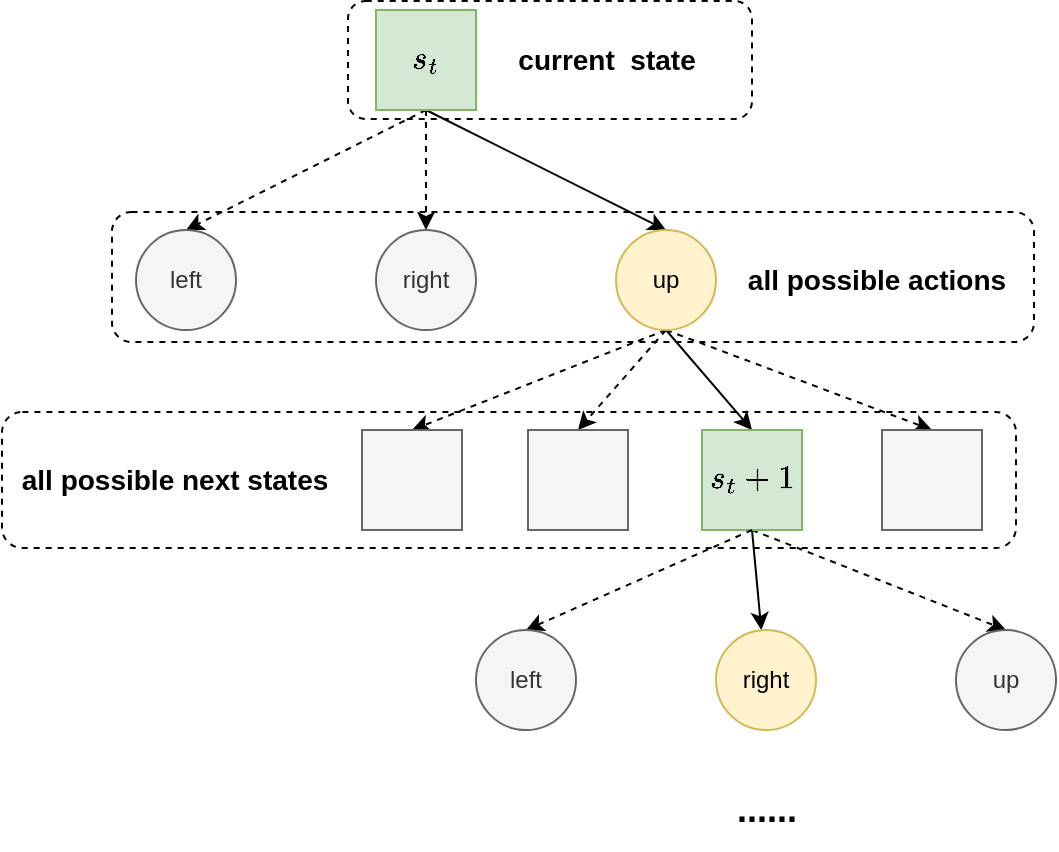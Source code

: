 <mxfile version="20.3.2" type="github">
  <diagram name="Page-1" id="c7558073-3199-34d8-9f00-42111426c3f3">
    <mxGraphModel dx="1422" dy="706" grid="0" gridSize="10" guides="1" tooltips="1" connect="1" arrows="1" fold="1" page="1" pageScale="1" pageWidth="826" pageHeight="1169" background="none" math="1" shadow="0">
      <root>
        <mxCell id="0" />
        <mxCell id="1" parent="0" />
        <mxCell id="JVF-Px1hvEmyVSiRKnjN-28" value="" style="rounded=1;whiteSpace=wrap;html=1;fontSize=14;dashed=1;" vertex="1" parent="1">
          <mxGeometry x="133" y="301" width="507" height="68" as="geometry" />
        </mxCell>
        <mxCell id="JVF-Px1hvEmyVSiRKnjN-26" value="" style="rounded=1;whiteSpace=wrap;html=1;fontSize=14;dashed=1;" vertex="1" parent="1">
          <mxGeometry x="188" y="201" width="461" height="65" as="geometry" />
        </mxCell>
        <mxCell id="JVF-Px1hvEmyVSiRKnjN-25" value="" style="rounded=1;whiteSpace=wrap;html=1;fontSize=14;dashed=1;" vertex="1" parent="1">
          <mxGeometry x="306" y="95.5" width="202" height="59" as="geometry" />
        </mxCell>
        <mxCell id="JVF-Px1hvEmyVSiRKnjN-5" style="rounded=0;orthogonalLoop=1;jettySize=auto;html=1;exitX=0.5;exitY=1;exitDx=0;exitDy=0;entryX=0.5;entryY=0;entryDx=0;entryDy=0;fontColor=#000000;dashed=1;" edge="1" parent="1" source="zkffmiZ-FGB0GbmPAIfi-98" target="JVF-Px1hvEmyVSiRKnjN-2">
          <mxGeometry relative="1" as="geometry" />
        </mxCell>
        <mxCell id="JVF-Px1hvEmyVSiRKnjN-6" style="edgeStyle=none;rounded=0;orthogonalLoop=1;jettySize=auto;html=1;exitX=0.5;exitY=1;exitDx=0;exitDy=0;fontColor=#000000;dashed=1;" edge="1" parent="1" source="zkffmiZ-FGB0GbmPAIfi-98" target="JVF-Px1hvEmyVSiRKnjN-3">
          <mxGeometry relative="1" as="geometry" />
        </mxCell>
        <mxCell id="JVF-Px1hvEmyVSiRKnjN-7" style="edgeStyle=none;rounded=0;orthogonalLoop=1;jettySize=auto;html=1;exitX=0.5;exitY=1;exitDx=0;exitDy=0;entryX=0.5;entryY=0;entryDx=0;entryDy=0;fontColor=#000000;" edge="1" parent="1" source="zkffmiZ-FGB0GbmPAIfi-98" target="JVF-Px1hvEmyVSiRKnjN-4">
          <mxGeometry relative="1" as="geometry" />
        </mxCell>
        <mxCell id="zkffmiZ-FGB0GbmPAIfi-98" value="&lt;span style=&quot;font-family: SFMono-Regular, Menlo, Monaco, Consolas, &amp;quot;Liberation Mono&amp;quot;, &amp;quot;Courier New&amp;quot;, monospace; font-size: 14px; text-align: left; background-color: rgb(255, 255, 255);&quot;&gt;$$s_t$$&lt;/span&gt;" style="whiteSpace=wrap;html=1;aspect=fixed;fillColor=#d5e8d4;strokeColor=#82b366;" parent="1" vertex="1">
          <mxGeometry x="320" y="100" width="50" height="50" as="geometry" />
        </mxCell>
        <mxCell id="JVF-Px1hvEmyVSiRKnjN-1" value="&lt;b&gt;&lt;font style=&quot;font-size: 14px;&quot;&gt;current&amp;nbsp; state&lt;/font&gt;&lt;/b&gt;" style="text;html=1;resizable=0;autosize=1;align=center;verticalAlign=middle;points=[];fillColor=none;strokeColor=none;rounded=0;fontColor=#000000;" vertex="1" parent="1">
          <mxGeometry x="380" y="110" width="110" height="30" as="geometry" />
        </mxCell>
        <mxCell id="JVF-Px1hvEmyVSiRKnjN-2" value="left" style="ellipse;whiteSpace=wrap;html=1;aspect=fixed;fillColor=#f5f5f5;strokeColor=#666666;fontColor=#333333;" vertex="1" parent="1">
          <mxGeometry x="200" y="210" width="50" height="50" as="geometry" />
        </mxCell>
        <mxCell id="JVF-Px1hvEmyVSiRKnjN-3" value="right" style="ellipse;whiteSpace=wrap;html=1;aspect=fixed;fillColor=#f5f5f5;strokeColor=#666666;fontColor=#333333;" vertex="1" parent="1">
          <mxGeometry x="320" y="210" width="50" height="50" as="geometry" />
        </mxCell>
        <mxCell id="JVF-Px1hvEmyVSiRKnjN-13" style="edgeStyle=none;rounded=0;orthogonalLoop=1;jettySize=auto;html=1;exitX=0.5;exitY=1;exitDx=0;exitDy=0;entryX=0.5;entryY=0;entryDx=0;entryDy=0;fontColor=#000000;dashed=1;" edge="1" parent="1" source="JVF-Px1hvEmyVSiRKnjN-4" target="JVF-Px1hvEmyVSiRKnjN-9">
          <mxGeometry relative="1" as="geometry" />
        </mxCell>
        <mxCell id="JVF-Px1hvEmyVSiRKnjN-14" style="edgeStyle=none;rounded=0;orthogonalLoop=1;jettySize=auto;html=1;exitX=0.5;exitY=1;exitDx=0;exitDy=0;entryX=0.5;entryY=0;entryDx=0;entryDy=0;fontColor=#000000;dashed=1;" edge="1" parent="1" source="JVF-Px1hvEmyVSiRKnjN-4" target="JVF-Px1hvEmyVSiRKnjN-10">
          <mxGeometry relative="1" as="geometry" />
        </mxCell>
        <mxCell id="JVF-Px1hvEmyVSiRKnjN-15" style="edgeStyle=none;rounded=0;orthogonalLoop=1;jettySize=auto;html=1;exitX=0.5;exitY=1;exitDx=0;exitDy=0;entryX=0.5;entryY=0;entryDx=0;entryDy=0;fontColor=#000000;" edge="1" parent="1" source="JVF-Px1hvEmyVSiRKnjN-4" target="JVF-Px1hvEmyVSiRKnjN-11">
          <mxGeometry relative="1" as="geometry" />
        </mxCell>
        <mxCell id="JVF-Px1hvEmyVSiRKnjN-16" style="edgeStyle=none;rounded=0;orthogonalLoop=1;jettySize=auto;html=1;exitX=0.5;exitY=1;exitDx=0;exitDy=0;entryX=0.5;entryY=0;entryDx=0;entryDy=0;fontColor=#000000;dashed=1;" edge="1" parent="1" source="JVF-Px1hvEmyVSiRKnjN-4" target="JVF-Px1hvEmyVSiRKnjN-12">
          <mxGeometry relative="1" as="geometry" />
        </mxCell>
        <mxCell id="JVF-Px1hvEmyVSiRKnjN-4" value="up" style="ellipse;whiteSpace=wrap;html=1;aspect=fixed;fillColor=#fff2cc;strokeColor=#d6b656;" vertex="1" parent="1">
          <mxGeometry x="440" y="210" width="50" height="50" as="geometry" />
        </mxCell>
        <mxCell id="JVF-Px1hvEmyVSiRKnjN-9" value="" style="whiteSpace=wrap;html=1;aspect=fixed;fillColor=#f5f5f5;strokeColor=#666666;fontColor=#333333;" vertex="1" parent="1">
          <mxGeometry x="313" y="310" width="50" height="50" as="geometry" />
        </mxCell>
        <mxCell id="JVF-Px1hvEmyVSiRKnjN-10" value="" style="whiteSpace=wrap;html=1;aspect=fixed;fillColor=#f5f5f5;strokeColor=#666666;fontColor=#333333;" vertex="1" parent="1">
          <mxGeometry x="396" y="310" width="50" height="50" as="geometry" />
        </mxCell>
        <mxCell id="JVF-Px1hvEmyVSiRKnjN-22" style="edgeStyle=none;rounded=0;orthogonalLoop=1;jettySize=auto;html=1;exitX=0.5;exitY=1;exitDx=0;exitDy=0;fontColor=#000000;" edge="1" parent="1" source="JVF-Px1hvEmyVSiRKnjN-11" target="JVF-Px1hvEmyVSiRKnjN-20">
          <mxGeometry relative="1" as="geometry" />
        </mxCell>
        <mxCell id="JVF-Px1hvEmyVSiRKnjN-23" style="edgeStyle=none;rounded=0;orthogonalLoop=1;jettySize=auto;html=1;exitX=0.5;exitY=1;exitDx=0;exitDy=0;entryX=0.5;entryY=0;entryDx=0;entryDy=0;fontColor=#000000;dashed=1;" edge="1" parent="1" source="JVF-Px1hvEmyVSiRKnjN-11" target="JVF-Px1hvEmyVSiRKnjN-21">
          <mxGeometry relative="1" as="geometry" />
        </mxCell>
        <mxCell id="JVF-Px1hvEmyVSiRKnjN-11" value="&lt;span style=&quot;font-family: SFMono-Regular, Menlo, Monaco, Consolas, &amp;quot;Liberation Mono&amp;quot;, &amp;quot;Courier New&amp;quot;, monospace; font-size: 14px; text-align: left; background-color: rgb(255, 255, 255);&quot;&gt;$$s_t+1$$&lt;/span&gt;" style="whiteSpace=wrap;html=1;aspect=fixed;fillColor=#d5e8d4;strokeColor=#82b366;" vertex="1" parent="1">
          <mxGeometry x="483" y="310" width="50" height="50" as="geometry" />
        </mxCell>
        <mxCell id="JVF-Px1hvEmyVSiRKnjN-12" value="" style="whiteSpace=wrap;html=1;aspect=fixed;fillColor=#f5f5f5;strokeColor=#666666;fontColor=#333333;" vertex="1" parent="1">
          <mxGeometry x="573" y="310" width="50" height="50" as="geometry" />
        </mxCell>
        <mxCell id="JVF-Px1hvEmyVSiRKnjN-17" value="&lt;b&gt;&lt;font style=&quot;font-size: 14px;&quot;&gt;all possible next states&lt;/font&gt;&lt;/b&gt;" style="text;html=1;resizable=0;autosize=1;align=center;verticalAlign=middle;points=[];fillColor=none;strokeColor=none;rounded=0;fontColor=#000000;" vertex="1" parent="1">
          <mxGeometry x="133" y="320.5" width="171" height="29" as="geometry" />
        </mxCell>
        <mxCell id="JVF-Px1hvEmyVSiRKnjN-18" value="" style="edgeStyle=none;orthogonalLoop=1;jettySize=auto;html=1;rounded=0;fontColor=#000000;exitX=0.5;exitY=1;exitDx=0;exitDy=0;entryX=0.5;entryY=0;entryDx=0;entryDy=0;dashed=1;" edge="1" parent="1" source="JVF-Px1hvEmyVSiRKnjN-11" target="JVF-Px1hvEmyVSiRKnjN-19">
          <mxGeometry width="80" relative="1" as="geometry">
            <mxPoint x="320" y="490" as="sourcePoint" />
            <mxPoint x="440" y="400" as="targetPoint" />
            <Array as="points" />
          </mxGeometry>
        </mxCell>
        <mxCell id="JVF-Px1hvEmyVSiRKnjN-19" value="left" style="ellipse;whiteSpace=wrap;html=1;aspect=fixed;fillColor=#f5f5f5;strokeColor=#666666;fontColor=#333333;" vertex="1" parent="1">
          <mxGeometry x="370" y="410" width="50" height="50" as="geometry" />
        </mxCell>
        <mxCell id="JVF-Px1hvEmyVSiRKnjN-20" value="right" style="ellipse;whiteSpace=wrap;html=1;aspect=fixed;fillColor=#fff2cc;strokeColor=#d6b656;" vertex="1" parent="1">
          <mxGeometry x="490" y="410" width="50" height="50" as="geometry" />
        </mxCell>
        <mxCell id="JVF-Px1hvEmyVSiRKnjN-21" value="up" style="ellipse;whiteSpace=wrap;html=1;aspect=fixed;fillColor=#f5f5f5;strokeColor=#666666;fontColor=#333333;" vertex="1" parent="1">
          <mxGeometry x="610" y="410" width="50" height="50" as="geometry" />
        </mxCell>
        <mxCell id="JVF-Px1hvEmyVSiRKnjN-24" value="&lt;b&gt;&lt;font style=&quot;font-size: 18px;&quot;&gt;......&lt;/font&gt;&lt;/b&gt;" style="text;html=1;resizable=0;autosize=1;align=center;verticalAlign=middle;points=[];fillColor=none;strokeColor=none;rounded=0;fontColor=#000000;" vertex="1" parent="1">
          <mxGeometry x="490" y="480" width="50" height="40" as="geometry" />
        </mxCell>
        <mxCell id="JVF-Px1hvEmyVSiRKnjN-27" value="&lt;font style=&quot;font-size: 14px;&quot;&gt;&lt;b style=&quot;&quot;&gt;all possible actions&lt;/b&gt;&lt;/font&gt;" style="text;html=1;resizable=0;autosize=1;align=center;verticalAlign=middle;points=[];fillColor=none;strokeColor=none;rounded=0;dashed=1;fontSize=14;fontColor=#000000;" vertex="1" parent="1">
          <mxGeometry x="496" y="220.5" width="147" height="29" as="geometry" />
        </mxCell>
      </root>
    </mxGraphModel>
  </diagram>
</mxfile>

